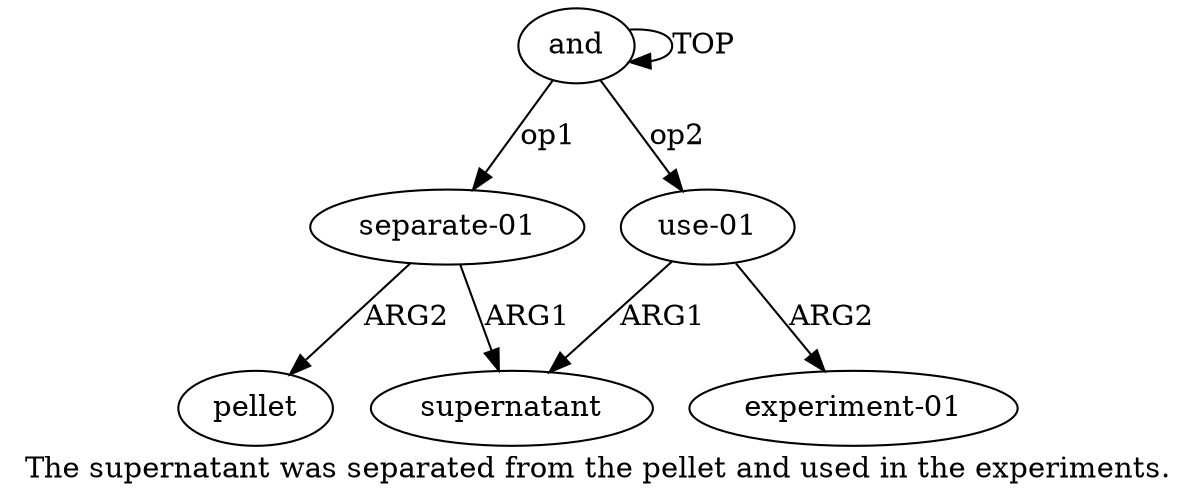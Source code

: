 digraph  {
	graph [label="The supernatant was separated from the pellet and used in the experiments."];
	node [label="\N"];
	a1	 [color=black,
		gold_ind=1,
		gold_label="separate-01",
		label="separate-01",
		test_ind=1,
		test_label="separate-01"];
	a3	 [color=black,
		gold_ind=3,
		gold_label=pellet,
		label=pellet,
		test_ind=3,
		test_label=pellet];
	a1 -> a3 [key=0,
	color=black,
	gold_label=ARG2,
	label=ARG2,
	test_label=ARG2];
a2 [color=black,
	gold_ind=2,
	gold_label=supernatant,
	label=supernatant,
	test_ind=2,
	test_label=supernatant];
a1 -> a2 [key=0,
color=black,
gold_label=ARG1,
label=ARG1,
test_label=ARG1];
a0 [color=black,
gold_ind=0,
gold_label=and,
label=and,
test_ind=0,
test_label=and];
a0 -> a1 [key=0,
color=black,
gold_label=op1,
label=op1,
test_label=op1];
a0 -> a0 [key=0,
color=black,
gold_label=TOP,
label=TOP,
test_label=TOP];
a4 [color=black,
gold_ind=4,
gold_label="use-01",
label="use-01",
test_ind=4,
test_label="use-01"];
a0 -> a4 [key=0,
color=black,
gold_label=op2,
label=op2,
test_label=op2];
a5 [color=black,
gold_ind=5,
gold_label="experiment-01",
label="experiment-01",
test_ind=5,
test_label="experiment-01"];
a4 -> a2 [key=0,
color=black,
gold_label=ARG1,
label=ARG1,
test_label=ARG1];
a4 -> a5 [key=0,
color=black,
gold_label=ARG2,
label=ARG2,
test_label=ARG2];
}
